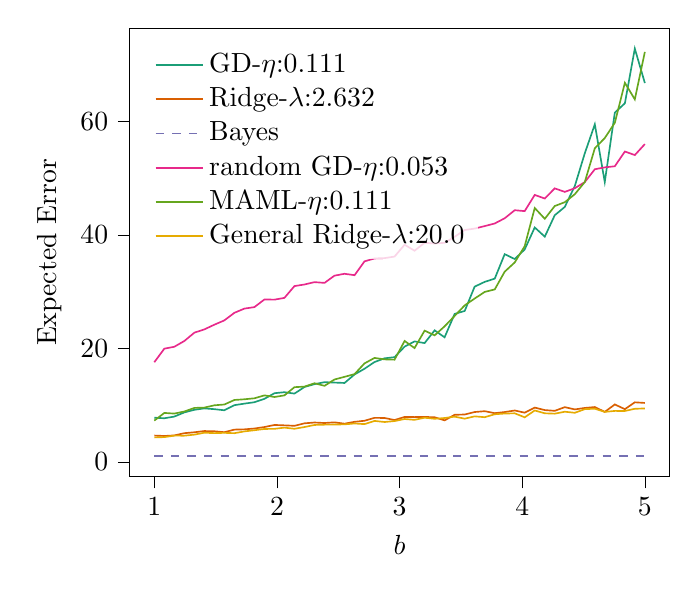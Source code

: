 % This file was created with tikzplotlib v0.10.1.
\begin{tikzpicture}

\definecolor{chocolate217952}{RGB}{217,95,2}
\definecolor{darkcyan27158119}{RGB}{27,158,119}
\definecolor{darkgray176}{RGB}{176,176,176}
\definecolor{deeppink23141138}{RGB}{231,41,138}
\definecolor{lightslategray117112179}{RGB}{117,112,179}
\definecolor{olivedrab10216630}{RGB}{102,166,30}
\definecolor{orange2301712}{RGB}{230,171,2}

\begin{axis}[
legend cell align={left},
legend style={
  fill opacity=0.8,
  draw opacity=1,
  text opacity=1,
  at={(0.03,0.97)},
  anchor=north west,
  draw=none
},
tick align=outside,
tick pos=left,
x grid style={darkgray176},
xlabel={\(\displaystyle b\)},
xmin=0.8, xmax=5.2,
xtick style={color=black},
y grid style={darkgray176},
ylabel={Expected Error},
ymin=-2.591, ymax=76.415,
ytick style={color=black}
]
\addplot [semithick, darkcyan27158119]
table {%
1 7.78
1.082 7.68
1.163 7.974
1.245 8.712
1.327 9.171
1.408 9.418
1.49 9.284
1.571 9.09
1.653 9.989
1.735 10.258
1.816 10.507
1.898 11.101
1.98 12.094
2.061 12.273
2.143 12.027
2.224 13.188
2.306 13.69
2.388 14.04
2.469 13.969
2.551 13.9
2.633 15.4
2.714 16.405
2.796 17.588
2.878 18.245
2.959 18.444
3.041 20.301
3.122 21.226
3.204 20.929
3.286 23.173
3.367 21.943
3.449 26.071
3.531 26.59
3.612 30.872
3.694 31.715
3.776 32.287
3.857 36.597
3.939 35.739
4.02 37.424
4.102 41.302
4.184 39.682
4.265 43.454
4.347 44.922
4.429 48.621
4.51 54.365
4.592 59.48
4.673 49.305
4.755 61.538
4.837 63.184
4.918 72.824
5 66.751
};
\addlegendentry{GD-$\eta$:0.111}
\addplot [semithick, chocolate217952]
table {%
1 4.632
1.082 4.557
1.163 4.657
1.245 5.05
1.327 5.212
1.408 5.427
1.49 5.389
1.571 5.222
1.653 5.68
1.735 5.725
1.816 5.873
1.898 6.134
1.98 6.501
2.061 6.43
2.143 6.35
2.224 6.786
2.306 6.93
2.388 6.844
2.469 6.96
2.551 6.724
2.633 7.053
2.714 7.239
2.796 7.755
2.878 7.728
2.959 7.366
3.041 7.913
3.122 7.887
3.204 7.914
3.286 7.853
3.367 7.309
3.449 8.291
3.531 8.341
3.612 8.778
3.694 8.926
3.776 8.579
3.857 8.774
3.939 9.051
4.02 8.667
4.102 9.558
4.184 9.12
4.265 8.989
4.347 9.638
4.429 9.239
4.51 9.496
4.592 9.656
4.673 8.804
4.755 10.114
4.837 9.281
4.918 10.491
5 10.38
};
\addlegendentry{Ridge-$\lambda$:2.632}
\addplot [semithick, lightslategray117112179, dashed]
table {%
1 1.0
1.082 1.0
1.163 1.0
1.245 1.0
1.327 1.0
1.408 1.0
1.49 1.0
1.571 1.0
1.653 1.0
1.735 1.0
1.816 1.0
1.898 1.0
1.98 1.0
2.061 1.0
2.143 1.0
2.224 1.0
2.306 1.0
2.388 1.0
2.469 1.0
2.551 1.0
2.633 1.0
2.714 1.0
2.796 1.0
2.878 1.0
2.959 1.0
3.041 1.0
3.122 1.0
3.204 1.0
3.286 1.0
3.367 1.0
3.449 1.0
3.531 1.0
3.612 1.0
3.694 1.0
3.776 1.0
3.857 1.0
3.939 1.0
4.02 1.0
4.102 1.0
4.184 1.0
4.265 1.0
4.347 1.0
4.429 1.0
4.51 1.0
4.592 1.0
4.673 1.0
4.755 1.0
4.837 1.0
4.918 1.0
5 1.0
};
\addlegendentry{Bayes}
\addplot [semithick, deeppink23141138]
table {%
1 17.55
1.082 19.947
1.163 20.278
1.245 21.294
1.327 22.769
1.408 23.34
1.49 24.172
1.571 24.924
1.653 26.263
1.735 27.009
1.816 27.264
1.898 28.613
1.98 28.585
2.061 28.894
2.143 30.975
2.224 31.252
2.306 31.668
2.388 31.538
2.469 32.808
2.551 33.142
2.633 32.892
2.714 35.33
2.796 35.841
2.878 35.903
2.959 36.174
3.041 38.264
3.122 37.207
3.204 38.606
3.286 38.471
3.367 38.6
3.449 39.664
3.531 40.856
3.612 41.109
3.694 41.544
3.776 42.008
3.857 42.922
3.939 44.345
4.02 44.183
4.102 47.039
4.184 46.401
4.265 48.194
4.347 47.572
4.429 48.222
4.51 49.298
4.592 51.564
4.673 51.894
4.755 52.089
4.837 54.687
4.918 54.062
5 55.993
};
\addlegendentry{random GD-$\eta$:0.053}
\addplot [semithick, olivedrab10216630]
table {%
1 7.265
1.082 8.619
1.163 8.505
1.245 8.873
1.327 9.503
1.408 9.56
1.49 9.965
1.571 10.102
1.653 10.902
1.735 11.026
1.816 11.197
1.898 11.714
1.98 11.427
2.061 11.711
2.143 13.159
2.224 13.256
2.306 13.854
2.388 13.393
2.469 14.51
2.551 14.98
2.633 15.461
2.714 17.353
2.796 18.314
2.878 18.055
2.959 18.003
3.041 21.305
3.122 20.05
3.204 23.121
3.286 22.289
3.367 23.881
3.449 25.714
3.531 27.573
3.612 28.775
3.694 29.944
3.776 30.387
3.857 33.507
3.939 35.144
4.02 38.003
4.102 44.73
4.184 42.831
4.265 45.077
4.347 45.756
4.429 47.168
4.51 49.302
4.592 55.259
4.673 57.058
4.755 59.747
4.837 66.804
4.918 63.872
5 72.245
};
\addlegendentry{MAML-$\eta$:0.111}
\addplot [semithick, orange2301712]
table {%
1 4.303
1.082 4.358
1.163 4.616
1.245 4.61
1.327 4.795
1.408 5.13
1.49 5.062
1.571 5.109
1.653 5.05
1.735 5.365
1.816 5.569
1.898 5.795
1.98 5.815
2.061 6.031
2.143 5.826
2.224 6.132
2.306 6.5
2.388 6.551
2.469 6.57
2.551 6.608
2.633 6.759
2.714 6.649
2.796 7.21
2.878 7.02
2.959 7.187
3.041 7.546
3.122 7.4
3.204 7.776
3.286 7.587
3.367 7.723
3.449 7.964
3.531 7.607
3.612 8.016
3.694 7.868
3.776 8.386
3.857 8.513
3.939 8.553
4.02 7.844
4.102 9.053
4.184 8.554
4.265 8.489
4.347 8.83
4.429 8.646
4.51 9.285
4.592 9.361
4.673 8.801
4.755 8.975
4.837 8.968
4.918 9.349
5 9.41
};
\addlegendentry{General Ridge-$\lambda$:20.0}
\end{axis}

\end{tikzpicture}

